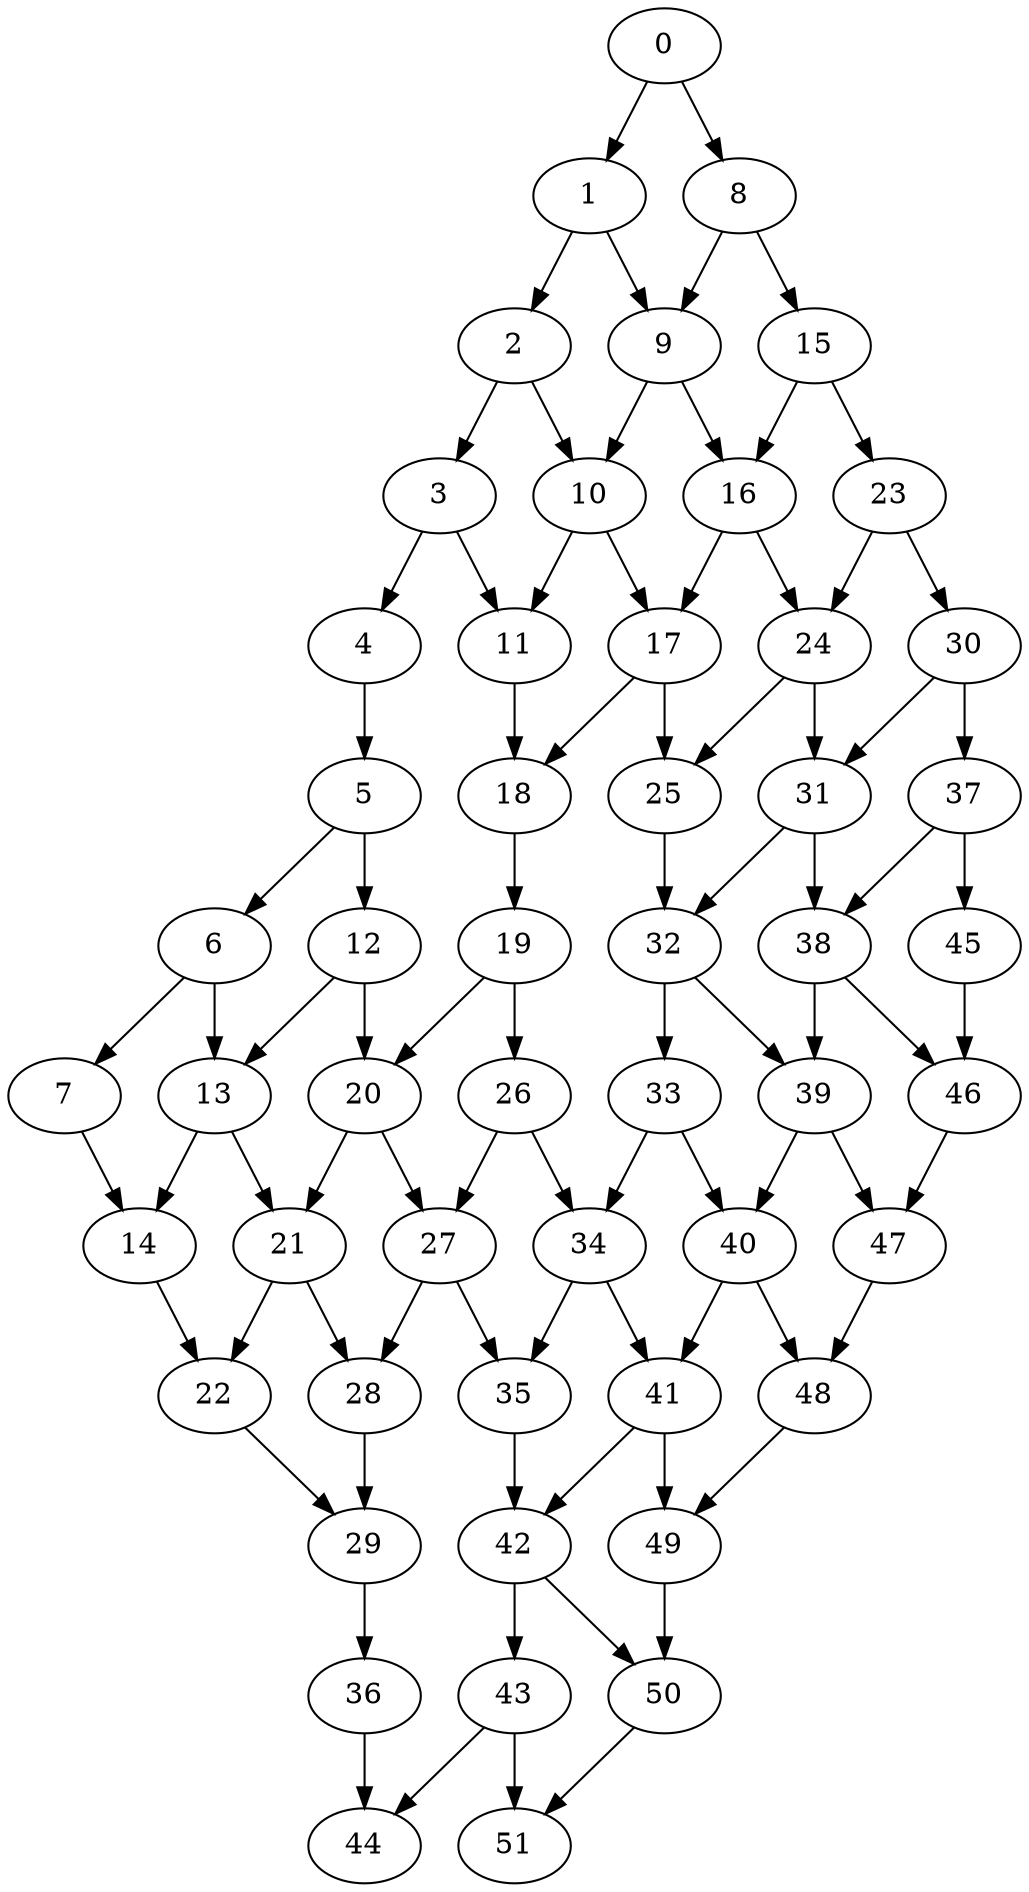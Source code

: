 digraph G {
0 -> 1
0 -> 8
1 -> 2
1 -> 9
2 -> 3
2 -> 10
3 -> 4
3 -> 11
4 -> 5
5 -> 6
5 -> 12
6 -> 7
6 -> 13
7 -> 14
8 -> 9
8 -> 15
9 -> 10
9 -> 16
10 -> 11
10 -> 17
11 -> 18
12 -> 13
12 -> 20
13 -> 14
13 -> 21
14 -> 22
15 -> 16
15 -> 23
16 -> 17
16 -> 24
17 -> 18
17 -> 25
18 -> 19
19 -> 20
19 -> 26
20 -> 21
20 -> 27
21 -> 22
21 -> 28
22 -> 29
23 -> 24
23 -> 30
24 -> 25
24 -> 31
25 -> 32
26 -> 27
26 -> 34
27 -> 28
27 -> 35
28 -> 29
29 -> 36
30 -> 31
30 -> 37
31 -> 32
31 -> 38
32 -> 33
32 -> 39
33 -> 34
33 -> 40
34 -> 35
34 -> 41
35 -> 42
36 -> 44
37 -> 38
37 -> 45
38 -> 39
38 -> 46
39 -> 40
39 -> 47
40 -> 41
40 -> 48
41 -> 42
41 -> 49
42 -> 43
42 -> 50
43 -> 44
43 -> 51
45 -> 46
46 -> 47
47 -> 48
48 -> 49
49 -> 50
50 -> 51
}